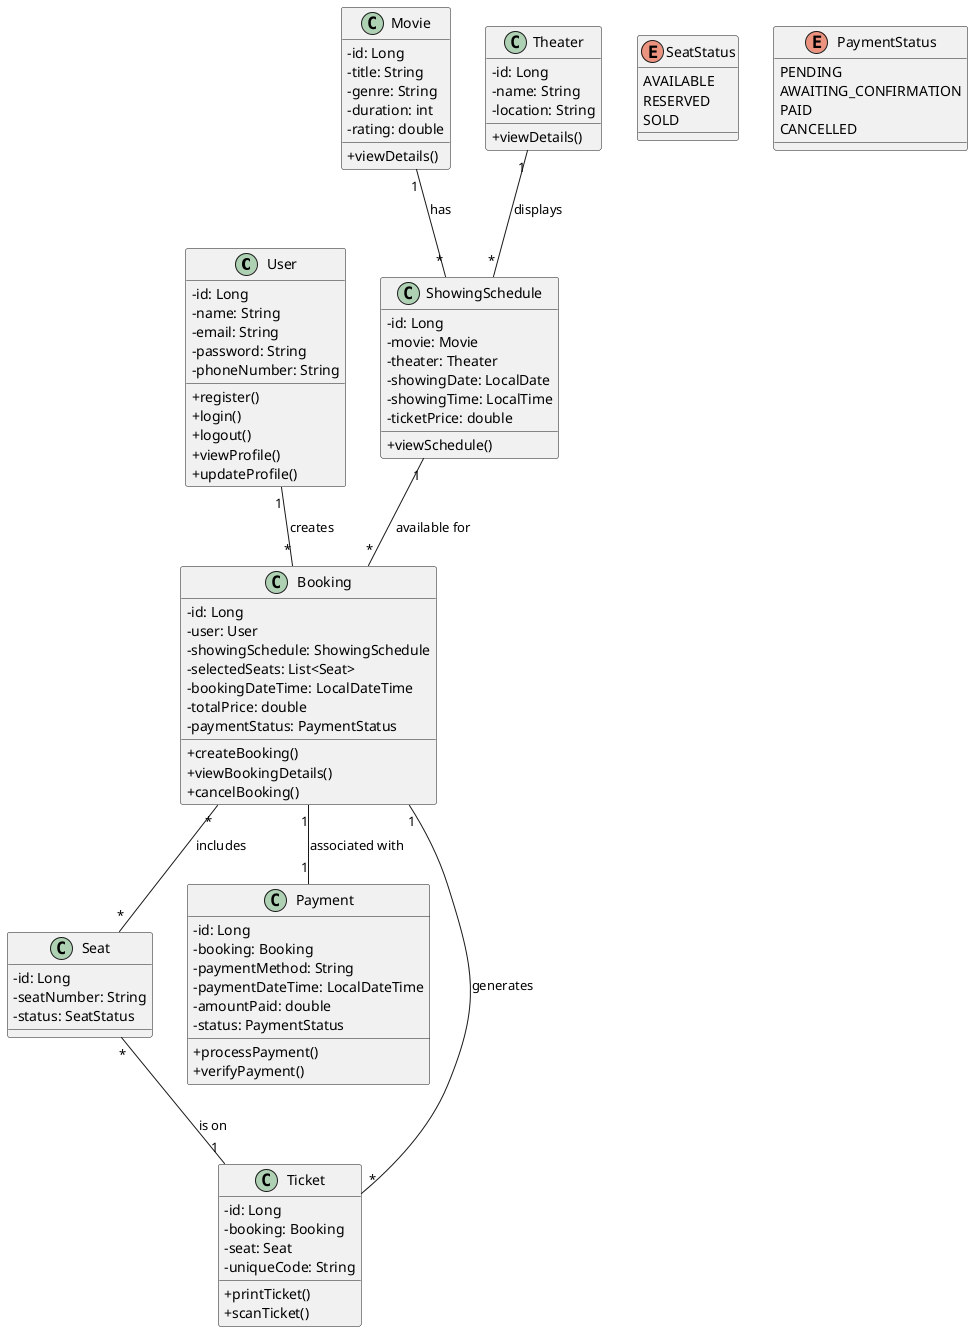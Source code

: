 @startuml

skinparam classAttributeIconSize 0
skinparam classStereotypeFontSize 8
skinparam classStereotypeFontStyle bold

class User {
  - id: Long
  - name: String
  - email: String
  - password: String
  - phoneNumber: String
  + register()
  + login()
  + logout()
  + viewProfile()
  + updateProfile()
}

class Movie {
  - id: Long
  - title: String
  - genre: String
  - duration: int
  - rating: double
  + viewDetails()
}

class ShowingSchedule {
  - id: Long
  - movie: Movie
  - theater: Theater
  - showingDate: LocalDate
  - showingTime: LocalTime
  - ticketPrice: double
  + viewSchedule()
}

class Theater {
  - id: Long
  - name: String
  - location: String
  + viewDetails()
}

class Seat {
  - id: Long
  - seatNumber: String
  - status: SeatStatus
}

enum SeatStatus {
  AVAILABLE
  RESERVED
  SOLD
}

class Booking {
  - id: Long
  - user: User
  - showingSchedule: ShowingSchedule
  - selectedSeats: List<Seat>
  - bookingDateTime: LocalDateTime
  - totalPrice: double
  - paymentStatus: PaymentStatus
  + createBooking()
  + viewBookingDetails()
  + cancelBooking()
}

enum PaymentStatus {
  PENDING
  AWAITING_CONFIRMATION
  PAID
  CANCELLED
}

class Payment {
  - id: Long
  - booking: Booking
  - paymentMethod: String
  - paymentDateTime: LocalDateTime
  - amountPaid: double
  - status: PaymentStatus
  + processPayment()
  + verifyPayment()
}

class Ticket {
  - id: Long
  - booking: Booking
  - seat: Seat
  - uniqueCode: String
  + printTicket()
  + scanTicket()
}

User "1" -- "*" Booking : creates
Movie "1" -- "*" ShowingSchedule : has
Theater "1" -- "*" ShowingSchedule : displays
ShowingSchedule "1" -- "*" Booking : available for
Booking "*" -- "*" Seat : includes
Booking "1" -- "1" Payment : associated with
Booking "1" -- "*" Ticket : generates
Seat "*" -- "1" Ticket : is on
@enduml